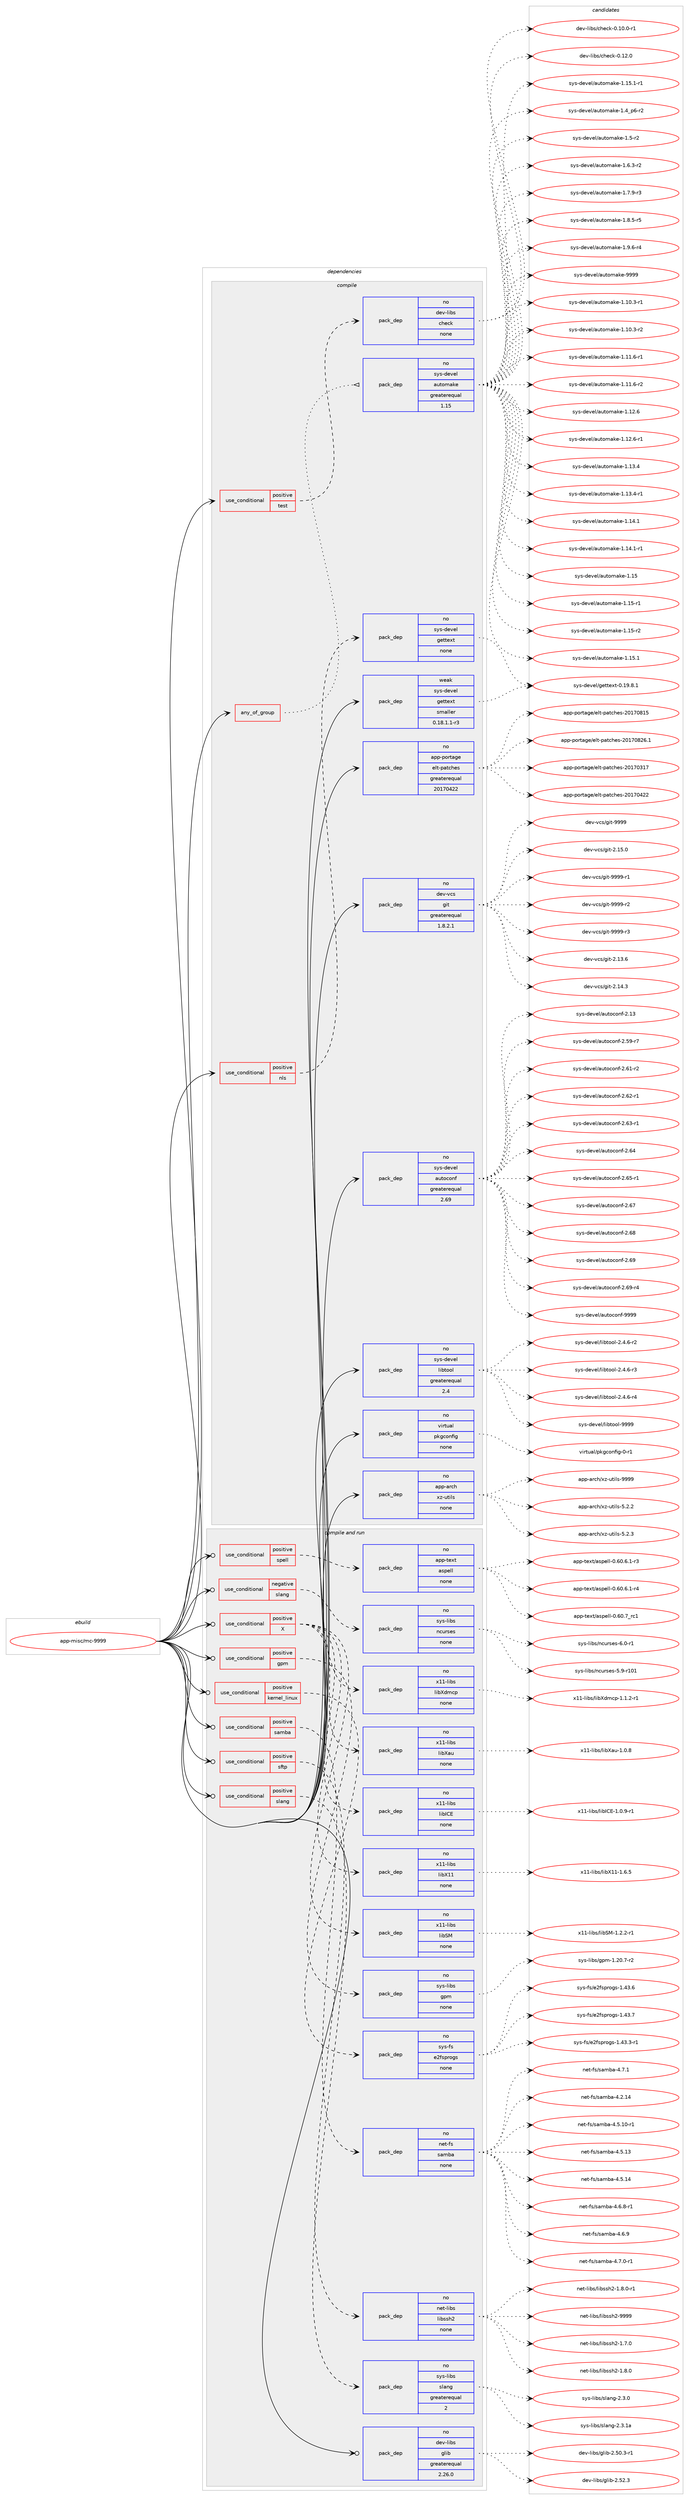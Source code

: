 digraph prolog {

# *************
# Graph options
# *************

newrank=true;
concentrate=true;
compound=true;
graph [rankdir=LR,fontname=Helvetica,fontsize=10,ranksep=1.5];#, ranksep=2.5, nodesep=0.2];
edge  [arrowhead=vee];
node  [fontname=Helvetica,fontsize=10];

# **********
# The ebuild
# **********

subgraph cluster_leftcol {
color=gray;
rank=same;
label=<<i>ebuild</i>>;
id [label="app-misc/mc-9999", color=red, width=4, href="../app-misc/mc-9999.svg"];
}

# ****************
# The dependencies
# ****************

subgraph cluster_midcol {
color=gray;
label=<<i>dependencies</i>>;
subgraph cluster_compile {
fillcolor="#eeeeee";
style=filled;
label=<<i>compile</i>>;
subgraph any760 {
dependency47125 [label=<<TABLE BORDER="0" CELLBORDER="1" CELLSPACING="0" CELLPADDING="4"><TR><TD CELLPADDING="10">any_of_group</TD></TR></TABLE>>, shape=none, color=red];subgraph pack33728 {
dependency47126 [label=<<TABLE BORDER="0" CELLBORDER="1" CELLSPACING="0" CELLPADDING="4" WIDTH="220"><TR><TD ROWSPAN="6" CELLPADDING="30">pack_dep</TD></TR><TR><TD WIDTH="110">no</TD></TR><TR><TD>sys-devel</TD></TR><TR><TD>automake</TD></TR><TR><TD>greaterequal</TD></TR><TR><TD>1.15</TD></TR></TABLE>>, shape=none, color=blue];
}
dependency47125:e -> dependency47126:w [weight=20,style="dotted",arrowhead="oinv"];
}
id:e -> dependency47125:w [weight=20,style="solid",arrowhead="vee"];
subgraph cond12616 {
dependency47127 [label=<<TABLE BORDER="0" CELLBORDER="1" CELLSPACING="0" CELLPADDING="4"><TR><TD ROWSPAN="3" CELLPADDING="10">use_conditional</TD></TR><TR><TD>positive</TD></TR><TR><TD>nls</TD></TR></TABLE>>, shape=none, color=red];
subgraph pack33729 {
dependency47128 [label=<<TABLE BORDER="0" CELLBORDER="1" CELLSPACING="0" CELLPADDING="4" WIDTH="220"><TR><TD ROWSPAN="6" CELLPADDING="30">pack_dep</TD></TR><TR><TD WIDTH="110">no</TD></TR><TR><TD>sys-devel</TD></TR><TR><TD>gettext</TD></TR><TR><TD>none</TD></TR><TR><TD></TD></TR></TABLE>>, shape=none, color=blue];
}
dependency47127:e -> dependency47128:w [weight=20,style="dashed",arrowhead="vee"];
}
id:e -> dependency47127:w [weight=20,style="solid",arrowhead="vee"];
subgraph cond12617 {
dependency47129 [label=<<TABLE BORDER="0" CELLBORDER="1" CELLSPACING="0" CELLPADDING="4"><TR><TD ROWSPAN="3" CELLPADDING="10">use_conditional</TD></TR><TR><TD>positive</TD></TR><TR><TD>test</TD></TR></TABLE>>, shape=none, color=red];
subgraph pack33730 {
dependency47130 [label=<<TABLE BORDER="0" CELLBORDER="1" CELLSPACING="0" CELLPADDING="4" WIDTH="220"><TR><TD ROWSPAN="6" CELLPADDING="30">pack_dep</TD></TR><TR><TD WIDTH="110">no</TD></TR><TR><TD>dev-libs</TD></TR><TR><TD>check</TD></TR><TR><TD>none</TD></TR><TR><TD></TD></TR></TABLE>>, shape=none, color=blue];
}
dependency47129:e -> dependency47130:w [weight=20,style="dashed",arrowhead="vee"];
}
id:e -> dependency47129:w [weight=20,style="solid",arrowhead="vee"];
subgraph pack33731 {
dependency47131 [label=<<TABLE BORDER="0" CELLBORDER="1" CELLSPACING="0" CELLPADDING="4" WIDTH="220"><TR><TD ROWSPAN="6" CELLPADDING="30">pack_dep</TD></TR><TR><TD WIDTH="110">no</TD></TR><TR><TD>app-arch</TD></TR><TR><TD>xz-utils</TD></TR><TR><TD>none</TD></TR><TR><TD></TD></TR></TABLE>>, shape=none, color=blue];
}
id:e -> dependency47131:w [weight=20,style="solid",arrowhead="vee"];
subgraph pack33732 {
dependency47132 [label=<<TABLE BORDER="0" CELLBORDER="1" CELLSPACING="0" CELLPADDING="4" WIDTH="220"><TR><TD ROWSPAN="6" CELLPADDING="30">pack_dep</TD></TR><TR><TD WIDTH="110">no</TD></TR><TR><TD>app-portage</TD></TR><TR><TD>elt-patches</TD></TR><TR><TD>greaterequal</TD></TR><TR><TD>20170422</TD></TR></TABLE>>, shape=none, color=blue];
}
id:e -> dependency47132:w [weight=20,style="solid",arrowhead="vee"];
subgraph pack33733 {
dependency47133 [label=<<TABLE BORDER="0" CELLBORDER="1" CELLSPACING="0" CELLPADDING="4" WIDTH="220"><TR><TD ROWSPAN="6" CELLPADDING="30">pack_dep</TD></TR><TR><TD WIDTH="110">no</TD></TR><TR><TD>dev-vcs</TD></TR><TR><TD>git</TD></TR><TR><TD>greaterequal</TD></TR><TR><TD>1.8.2.1</TD></TR></TABLE>>, shape=none, color=blue];
}
id:e -> dependency47133:w [weight=20,style="solid",arrowhead="vee"];
subgraph pack33734 {
dependency47134 [label=<<TABLE BORDER="0" CELLBORDER="1" CELLSPACING="0" CELLPADDING="4" WIDTH="220"><TR><TD ROWSPAN="6" CELLPADDING="30">pack_dep</TD></TR><TR><TD WIDTH="110">no</TD></TR><TR><TD>sys-devel</TD></TR><TR><TD>autoconf</TD></TR><TR><TD>greaterequal</TD></TR><TR><TD>2.69</TD></TR></TABLE>>, shape=none, color=blue];
}
id:e -> dependency47134:w [weight=20,style="solid",arrowhead="vee"];
subgraph pack33735 {
dependency47135 [label=<<TABLE BORDER="0" CELLBORDER="1" CELLSPACING="0" CELLPADDING="4" WIDTH="220"><TR><TD ROWSPAN="6" CELLPADDING="30">pack_dep</TD></TR><TR><TD WIDTH="110">no</TD></TR><TR><TD>sys-devel</TD></TR><TR><TD>libtool</TD></TR><TR><TD>greaterequal</TD></TR><TR><TD>2.4</TD></TR></TABLE>>, shape=none, color=blue];
}
id:e -> dependency47135:w [weight=20,style="solid",arrowhead="vee"];
subgraph pack33736 {
dependency47136 [label=<<TABLE BORDER="0" CELLBORDER="1" CELLSPACING="0" CELLPADDING="4" WIDTH="220"><TR><TD ROWSPAN="6" CELLPADDING="30">pack_dep</TD></TR><TR><TD WIDTH="110">no</TD></TR><TR><TD>virtual</TD></TR><TR><TD>pkgconfig</TD></TR><TR><TD>none</TD></TR><TR><TD></TD></TR></TABLE>>, shape=none, color=blue];
}
id:e -> dependency47136:w [weight=20,style="solid",arrowhead="vee"];
subgraph pack33737 {
dependency47137 [label=<<TABLE BORDER="0" CELLBORDER="1" CELLSPACING="0" CELLPADDING="4" WIDTH="220"><TR><TD ROWSPAN="6" CELLPADDING="30">pack_dep</TD></TR><TR><TD WIDTH="110">weak</TD></TR><TR><TD>sys-devel</TD></TR><TR><TD>gettext</TD></TR><TR><TD>smaller</TD></TR><TR><TD>0.18.1.1-r3</TD></TR></TABLE>>, shape=none, color=blue];
}
id:e -> dependency47137:w [weight=20,style="solid",arrowhead="vee"];
}
subgraph cluster_compileandrun {
fillcolor="#eeeeee";
style=filled;
label=<<i>compile and run</i>>;
subgraph cond12618 {
dependency47138 [label=<<TABLE BORDER="0" CELLBORDER="1" CELLSPACING="0" CELLPADDING="4"><TR><TD ROWSPAN="3" CELLPADDING="10">use_conditional</TD></TR><TR><TD>negative</TD></TR><TR><TD>slang</TD></TR></TABLE>>, shape=none, color=red];
subgraph pack33738 {
dependency47139 [label=<<TABLE BORDER="0" CELLBORDER="1" CELLSPACING="0" CELLPADDING="4" WIDTH="220"><TR><TD ROWSPAN="6" CELLPADDING="30">pack_dep</TD></TR><TR><TD WIDTH="110">no</TD></TR><TR><TD>sys-libs</TD></TR><TR><TD>ncurses</TD></TR><TR><TD>none</TD></TR><TR><TD></TD></TR></TABLE>>, shape=none, color=blue];
}
dependency47138:e -> dependency47139:w [weight=20,style="dashed",arrowhead="vee"];
}
id:e -> dependency47138:w [weight=20,style="solid",arrowhead="odotvee"];
subgraph cond12619 {
dependency47140 [label=<<TABLE BORDER="0" CELLBORDER="1" CELLSPACING="0" CELLPADDING="4"><TR><TD ROWSPAN="3" CELLPADDING="10">use_conditional</TD></TR><TR><TD>positive</TD></TR><TR><TD>X</TD></TR></TABLE>>, shape=none, color=red];
subgraph pack33739 {
dependency47141 [label=<<TABLE BORDER="0" CELLBORDER="1" CELLSPACING="0" CELLPADDING="4" WIDTH="220"><TR><TD ROWSPAN="6" CELLPADDING="30">pack_dep</TD></TR><TR><TD WIDTH="110">no</TD></TR><TR><TD>x11-libs</TD></TR><TR><TD>libX11</TD></TR><TR><TD>none</TD></TR><TR><TD></TD></TR></TABLE>>, shape=none, color=blue];
}
dependency47140:e -> dependency47141:w [weight=20,style="dashed",arrowhead="vee"];
subgraph pack33740 {
dependency47142 [label=<<TABLE BORDER="0" CELLBORDER="1" CELLSPACING="0" CELLPADDING="4" WIDTH="220"><TR><TD ROWSPAN="6" CELLPADDING="30">pack_dep</TD></TR><TR><TD WIDTH="110">no</TD></TR><TR><TD>x11-libs</TD></TR><TR><TD>libICE</TD></TR><TR><TD>none</TD></TR><TR><TD></TD></TR></TABLE>>, shape=none, color=blue];
}
dependency47140:e -> dependency47142:w [weight=20,style="dashed",arrowhead="vee"];
subgraph pack33741 {
dependency47143 [label=<<TABLE BORDER="0" CELLBORDER="1" CELLSPACING="0" CELLPADDING="4" WIDTH="220"><TR><TD ROWSPAN="6" CELLPADDING="30">pack_dep</TD></TR><TR><TD WIDTH="110">no</TD></TR><TR><TD>x11-libs</TD></TR><TR><TD>libXau</TD></TR><TR><TD>none</TD></TR><TR><TD></TD></TR></TABLE>>, shape=none, color=blue];
}
dependency47140:e -> dependency47143:w [weight=20,style="dashed",arrowhead="vee"];
subgraph pack33742 {
dependency47144 [label=<<TABLE BORDER="0" CELLBORDER="1" CELLSPACING="0" CELLPADDING="4" WIDTH="220"><TR><TD ROWSPAN="6" CELLPADDING="30">pack_dep</TD></TR><TR><TD WIDTH="110">no</TD></TR><TR><TD>x11-libs</TD></TR><TR><TD>libXdmcp</TD></TR><TR><TD>none</TD></TR><TR><TD></TD></TR></TABLE>>, shape=none, color=blue];
}
dependency47140:e -> dependency47144:w [weight=20,style="dashed",arrowhead="vee"];
subgraph pack33743 {
dependency47145 [label=<<TABLE BORDER="0" CELLBORDER="1" CELLSPACING="0" CELLPADDING="4" WIDTH="220"><TR><TD ROWSPAN="6" CELLPADDING="30">pack_dep</TD></TR><TR><TD WIDTH="110">no</TD></TR><TR><TD>x11-libs</TD></TR><TR><TD>libSM</TD></TR><TR><TD>none</TD></TR><TR><TD></TD></TR></TABLE>>, shape=none, color=blue];
}
dependency47140:e -> dependency47145:w [weight=20,style="dashed",arrowhead="vee"];
}
id:e -> dependency47140:w [weight=20,style="solid",arrowhead="odotvee"];
subgraph cond12620 {
dependency47146 [label=<<TABLE BORDER="0" CELLBORDER="1" CELLSPACING="0" CELLPADDING="4"><TR><TD ROWSPAN="3" CELLPADDING="10">use_conditional</TD></TR><TR><TD>positive</TD></TR><TR><TD>gpm</TD></TR></TABLE>>, shape=none, color=red];
subgraph pack33744 {
dependency47147 [label=<<TABLE BORDER="0" CELLBORDER="1" CELLSPACING="0" CELLPADDING="4" WIDTH="220"><TR><TD ROWSPAN="6" CELLPADDING="30">pack_dep</TD></TR><TR><TD WIDTH="110">no</TD></TR><TR><TD>sys-libs</TD></TR><TR><TD>gpm</TD></TR><TR><TD>none</TD></TR><TR><TD></TD></TR></TABLE>>, shape=none, color=blue];
}
dependency47146:e -> dependency47147:w [weight=20,style="dashed",arrowhead="vee"];
}
id:e -> dependency47146:w [weight=20,style="solid",arrowhead="odotvee"];
subgraph cond12621 {
dependency47148 [label=<<TABLE BORDER="0" CELLBORDER="1" CELLSPACING="0" CELLPADDING="4"><TR><TD ROWSPAN="3" CELLPADDING="10">use_conditional</TD></TR><TR><TD>positive</TD></TR><TR><TD>kernel_linux</TD></TR></TABLE>>, shape=none, color=red];
subgraph pack33745 {
dependency47149 [label=<<TABLE BORDER="0" CELLBORDER="1" CELLSPACING="0" CELLPADDING="4" WIDTH="220"><TR><TD ROWSPAN="6" CELLPADDING="30">pack_dep</TD></TR><TR><TD WIDTH="110">no</TD></TR><TR><TD>sys-fs</TD></TR><TR><TD>e2fsprogs</TD></TR><TR><TD>none</TD></TR><TR><TD></TD></TR></TABLE>>, shape=none, color=blue];
}
dependency47148:e -> dependency47149:w [weight=20,style="dashed",arrowhead="vee"];
}
id:e -> dependency47148:w [weight=20,style="solid",arrowhead="odotvee"];
subgraph cond12622 {
dependency47150 [label=<<TABLE BORDER="0" CELLBORDER="1" CELLSPACING="0" CELLPADDING="4"><TR><TD ROWSPAN="3" CELLPADDING="10">use_conditional</TD></TR><TR><TD>positive</TD></TR><TR><TD>samba</TD></TR></TABLE>>, shape=none, color=red];
subgraph pack33746 {
dependency47151 [label=<<TABLE BORDER="0" CELLBORDER="1" CELLSPACING="0" CELLPADDING="4" WIDTH="220"><TR><TD ROWSPAN="6" CELLPADDING="30">pack_dep</TD></TR><TR><TD WIDTH="110">no</TD></TR><TR><TD>net-fs</TD></TR><TR><TD>samba</TD></TR><TR><TD>none</TD></TR><TR><TD></TD></TR></TABLE>>, shape=none, color=blue];
}
dependency47150:e -> dependency47151:w [weight=20,style="dashed",arrowhead="vee"];
}
id:e -> dependency47150:w [weight=20,style="solid",arrowhead="odotvee"];
subgraph cond12623 {
dependency47152 [label=<<TABLE BORDER="0" CELLBORDER="1" CELLSPACING="0" CELLPADDING="4"><TR><TD ROWSPAN="3" CELLPADDING="10">use_conditional</TD></TR><TR><TD>positive</TD></TR><TR><TD>sftp</TD></TR></TABLE>>, shape=none, color=red];
subgraph pack33747 {
dependency47153 [label=<<TABLE BORDER="0" CELLBORDER="1" CELLSPACING="0" CELLPADDING="4" WIDTH="220"><TR><TD ROWSPAN="6" CELLPADDING="30">pack_dep</TD></TR><TR><TD WIDTH="110">no</TD></TR><TR><TD>net-libs</TD></TR><TR><TD>libssh2</TD></TR><TR><TD>none</TD></TR><TR><TD></TD></TR></TABLE>>, shape=none, color=blue];
}
dependency47152:e -> dependency47153:w [weight=20,style="dashed",arrowhead="vee"];
}
id:e -> dependency47152:w [weight=20,style="solid",arrowhead="odotvee"];
subgraph cond12624 {
dependency47154 [label=<<TABLE BORDER="0" CELLBORDER="1" CELLSPACING="0" CELLPADDING="4"><TR><TD ROWSPAN="3" CELLPADDING="10">use_conditional</TD></TR><TR><TD>positive</TD></TR><TR><TD>slang</TD></TR></TABLE>>, shape=none, color=red];
subgraph pack33748 {
dependency47155 [label=<<TABLE BORDER="0" CELLBORDER="1" CELLSPACING="0" CELLPADDING="4" WIDTH="220"><TR><TD ROWSPAN="6" CELLPADDING="30">pack_dep</TD></TR><TR><TD WIDTH="110">no</TD></TR><TR><TD>sys-libs</TD></TR><TR><TD>slang</TD></TR><TR><TD>greaterequal</TD></TR><TR><TD>2</TD></TR></TABLE>>, shape=none, color=blue];
}
dependency47154:e -> dependency47155:w [weight=20,style="dashed",arrowhead="vee"];
}
id:e -> dependency47154:w [weight=20,style="solid",arrowhead="odotvee"];
subgraph cond12625 {
dependency47156 [label=<<TABLE BORDER="0" CELLBORDER="1" CELLSPACING="0" CELLPADDING="4"><TR><TD ROWSPAN="3" CELLPADDING="10">use_conditional</TD></TR><TR><TD>positive</TD></TR><TR><TD>spell</TD></TR></TABLE>>, shape=none, color=red];
subgraph pack33749 {
dependency47157 [label=<<TABLE BORDER="0" CELLBORDER="1" CELLSPACING="0" CELLPADDING="4" WIDTH="220"><TR><TD ROWSPAN="6" CELLPADDING="30">pack_dep</TD></TR><TR><TD WIDTH="110">no</TD></TR><TR><TD>app-text</TD></TR><TR><TD>aspell</TD></TR><TR><TD>none</TD></TR><TR><TD></TD></TR></TABLE>>, shape=none, color=blue];
}
dependency47156:e -> dependency47157:w [weight=20,style="dashed",arrowhead="vee"];
}
id:e -> dependency47156:w [weight=20,style="solid",arrowhead="odotvee"];
subgraph pack33750 {
dependency47158 [label=<<TABLE BORDER="0" CELLBORDER="1" CELLSPACING="0" CELLPADDING="4" WIDTH="220"><TR><TD ROWSPAN="6" CELLPADDING="30">pack_dep</TD></TR><TR><TD WIDTH="110">no</TD></TR><TR><TD>dev-libs</TD></TR><TR><TD>glib</TD></TR><TR><TD>greaterequal</TD></TR><TR><TD>2.26.0</TD></TR></TABLE>>, shape=none, color=blue];
}
id:e -> dependency47158:w [weight=20,style="solid",arrowhead="odotvee"];
}
subgraph cluster_run {
fillcolor="#eeeeee";
style=filled;
label=<<i>run</i>>;
}
}

# **************
# The candidates
# **************

subgraph cluster_choices {
rank=same;
color=gray;
label=<<i>candidates</i>>;

subgraph choice33728 {
color=black;
nodesep=1;
choice11512111545100101118101108479711711611110997107101454946494846514511449 [label="sys-devel/automake-1.10.3-r1", color=red, width=4,href="../sys-devel/automake-1.10.3-r1.svg"];
choice11512111545100101118101108479711711611110997107101454946494846514511450 [label="sys-devel/automake-1.10.3-r2", color=red, width=4,href="../sys-devel/automake-1.10.3-r2.svg"];
choice11512111545100101118101108479711711611110997107101454946494946544511449 [label="sys-devel/automake-1.11.6-r1", color=red, width=4,href="../sys-devel/automake-1.11.6-r1.svg"];
choice11512111545100101118101108479711711611110997107101454946494946544511450 [label="sys-devel/automake-1.11.6-r2", color=red, width=4,href="../sys-devel/automake-1.11.6-r2.svg"];
choice1151211154510010111810110847971171161111099710710145494649504654 [label="sys-devel/automake-1.12.6", color=red, width=4,href="../sys-devel/automake-1.12.6.svg"];
choice11512111545100101118101108479711711611110997107101454946495046544511449 [label="sys-devel/automake-1.12.6-r1", color=red, width=4,href="../sys-devel/automake-1.12.6-r1.svg"];
choice1151211154510010111810110847971171161111099710710145494649514652 [label="sys-devel/automake-1.13.4", color=red, width=4,href="../sys-devel/automake-1.13.4.svg"];
choice11512111545100101118101108479711711611110997107101454946495146524511449 [label="sys-devel/automake-1.13.4-r1", color=red, width=4,href="../sys-devel/automake-1.13.4-r1.svg"];
choice1151211154510010111810110847971171161111099710710145494649524649 [label="sys-devel/automake-1.14.1", color=red, width=4,href="../sys-devel/automake-1.14.1.svg"];
choice11512111545100101118101108479711711611110997107101454946495246494511449 [label="sys-devel/automake-1.14.1-r1", color=red, width=4,href="../sys-devel/automake-1.14.1-r1.svg"];
choice115121115451001011181011084797117116111109971071014549464953 [label="sys-devel/automake-1.15", color=red, width=4,href="../sys-devel/automake-1.15.svg"];
choice1151211154510010111810110847971171161111099710710145494649534511449 [label="sys-devel/automake-1.15-r1", color=red, width=4,href="../sys-devel/automake-1.15-r1.svg"];
choice1151211154510010111810110847971171161111099710710145494649534511450 [label="sys-devel/automake-1.15-r2", color=red, width=4,href="../sys-devel/automake-1.15-r2.svg"];
choice1151211154510010111810110847971171161111099710710145494649534649 [label="sys-devel/automake-1.15.1", color=red, width=4,href="../sys-devel/automake-1.15.1.svg"];
choice11512111545100101118101108479711711611110997107101454946495346494511449 [label="sys-devel/automake-1.15.1-r1", color=red, width=4,href="../sys-devel/automake-1.15.1-r1.svg"];
choice115121115451001011181011084797117116111109971071014549465295112544511450 [label="sys-devel/automake-1.4_p6-r2", color=red, width=4,href="../sys-devel/automake-1.4_p6-r2.svg"];
choice11512111545100101118101108479711711611110997107101454946534511450 [label="sys-devel/automake-1.5-r2", color=red, width=4,href="../sys-devel/automake-1.5-r2.svg"];
choice115121115451001011181011084797117116111109971071014549465446514511450 [label="sys-devel/automake-1.6.3-r2", color=red, width=4,href="../sys-devel/automake-1.6.3-r2.svg"];
choice115121115451001011181011084797117116111109971071014549465546574511451 [label="sys-devel/automake-1.7.9-r3", color=red, width=4,href="../sys-devel/automake-1.7.9-r3.svg"];
choice115121115451001011181011084797117116111109971071014549465646534511453 [label="sys-devel/automake-1.8.5-r5", color=red, width=4,href="../sys-devel/automake-1.8.5-r5.svg"];
choice115121115451001011181011084797117116111109971071014549465746544511452 [label="sys-devel/automake-1.9.6-r4", color=red, width=4,href="../sys-devel/automake-1.9.6-r4.svg"];
choice115121115451001011181011084797117116111109971071014557575757 [label="sys-devel/automake-9999", color=red, width=4,href="../sys-devel/automake-9999.svg"];
dependency47126:e -> choice11512111545100101118101108479711711611110997107101454946494846514511449:w [style=dotted,weight="100"];
dependency47126:e -> choice11512111545100101118101108479711711611110997107101454946494846514511450:w [style=dotted,weight="100"];
dependency47126:e -> choice11512111545100101118101108479711711611110997107101454946494946544511449:w [style=dotted,weight="100"];
dependency47126:e -> choice11512111545100101118101108479711711611110997107101454946494946544511450:w [style=dotted,weight="100"];
dependency47126:e -> choice1151211154510010111810110847971171161111099710710145494649504654:w [style=dotted,weight="100"];
dependency47126:e -> choice11512111545100101118101108479711711611110997107101454946495046544511449:w [style=dotted,weight="100"];
dependency47126:e -> choice1151211154510010111810110847971171161111099710710145494649514652:w [style=dotted,weight="100"];
dependency47126:e -> choice11512111545100101118101108479711711611110997107101454946495146524511449:w [style=dotted,weight="100"];
dependency47126:e -> choice1151211154510010111810110847971171161111099710710145494649524649:w [style=dotted,weight="100"];
dependency47126:e -> choice11512111545100101118101108479711711611110997107101454946495246494511449:w [style=dotted,weight="100"];
dependency47126:e -> choice115121115451001011181011084797117116111109971071014549464953:w [style=dotted,weight="100"];
dependency47126:e -> choice1151211154510010111810110847971171161111099710710145494649534511449:w [style=dotted,weight="100"];
dependency47126:e -> choice1151211154510010111810110847971171161111099710710145494649534511450:w [style=dotted,weight="100"];
dependency47126:e -> choice1151211154510010111810110847971171161111099710710145494649534649:w [style=dotted,weight="100"];
dependency47126:e -> choice11512111545100101118101108479711711611110997107101454946495346494511449:w [style=dotted,weight="100"];
dependency47126:e -> choice115121115451001011181011084797117116111109971071014549465295112544511450:w [style=dotted,weight="100"];
dependency47126:e -> choice11512111545100101118101108479711711611110997107101454946534511450:w [style=dotted,weight="100"];
dependency47126:e -> choice115121115451001011181011084797117116111109971071014549465446514511450:w [style=dotted,weight="100"];
dependency47126:e -> choice115121115451001011181011084797117116111109971071014549465546574511451:w [style=dotted,weight="100"];
dependency47126:e -> choice115121115451001011181011084797117116111109971071014549465646534511453:w [style=dotted,weight="100"];
dependency47126:e -> choice115121115451001011181011084797117116111109971071014549465746544511452:w [style=dotted,weight="100"];
dependency47126:e -> choice115121115451001011181011084797117116111109971071014557575757:w [style=dotted,weight="100"];
}
subgraph choice33729 {
color=black;
nodesep=1;
choice1151211154510010111810110847103101116116101120116454846495746564649 [label="sys-devel/gettext-0.19.8.1", color=red, width=4,href="../sys-devel/gettext-0.19.8.1.svg"];
dependency47128:e -> choice1151211154510010111810110847103101116116101120116454846495746564649:w [style=dotted,weight="100"];
}
subgraph choice33730 {
color=black;
nodesep=1;
choice1001011184510810598115479910410199107454846494846484511449 [label="dev-libs/check-0.10.0-r1", color=red, width=4,href="../dev-libs/check-0.10.0-r1.svg"];
choice100101118451081059811547991041019910745484649504648 [label="dev-libs/check-0.12.0", color=red, width=4,href="../dev-libs/check-0.12.0.svg"];
dependency47130:e -> choice1001011184510810598115479910410199107454846494846484511449:w [style=dotted,weight="100"];
dependency47130:e -> choice100101118451081059811547991041019910745484649504648:w [style=dotted,weight="100"];
}
subgraph choice33731 {
color=black;
nodesep=1;
choice971121124597114991044712012245117116105108115455346504650 [label="app-arch/xz-utils-5.2.2", color=red, width=4,href="../app-arch/xz-utils-5.2.2.svg"];
choice971121124597114991044712012245117116105108115455346504651 [label="app-arch/xz-utils-5.2.3", color=red, width=4,href="../app-arch/xz-utils-5.2.3.svg"];
choice9711211245971149910447120122451171161051081154557575757 [label="app-arch/xz-utils-9999", color=red, width=4,href="../app-arch/xz-utils-9999.svg"];
dependency47131:e -> choice971121124597114991044712012245117116105108115455346504650:w [style=dotted,weight="100"];
dependency47131:e -> choice971121124597114991044712012245117116105108115455346504651:w [style=dotted,weight="100"];
dependency47131:e -> choice9711211245971149910447120122451171161051081154557575757:w [style=dotted,weight="100"];
}
subgraph choice33732 {
color=black;
nodesep=1;
choice97112112451121111141169710310147101108116451129711699104101115455048495548514955 [label="app-portage/elt-patches-20170317", color=red, width=4,href="../app-portage/elt-patches-20170317.svg"];
choice97112112451121111141169710310147101108116451129711699104101115455048495548525050 [label="app-portage/elt-patches-20170422", color=red, width=4,href="../app-portage/elt-patches-20170422.svg"];
choice97112112451121111141169710310147101108116451129711699104101115455048495548564953 [label="app-portage/elt-patches-20170815", color=red, width=4,href="../app-portage/elt-patches-20170815.svg"];
choice971121124511211111411697103101471011081164511297116991041011154550484955485650544649 [label="app-portage/elt-patches-20170826.1", color=red, width=4,href="../app-portage/elt-patches-20170826.1.svg"];
dependency47132:e -> choice97112112451121111141169710310147101108116451129711699104101115455048495548514955:w [style=dotted,weight="100"];
dependency47132:e -> choice97112112451121111141169710310147101108116451129711699104101115455048495548525050:w [style=dotted,weight="100"];
dependency47132:e -> choice97112112451121111141169710310147101108116451129711699104101115455048495548564953:w [style=dotted,weight="100"];
dependency47132:e -> choice971121124511211111411697103101471011081164511297116991041011154550484955485650544649:w [style=dotted,weight="100"];
}
subgraph choice33733 {
color=black;
nodesep=1;
choice10010111845118991154710310511645504649514654 [label="dev-vcs/git-2.13.6", color=red, width=4,href="../dev-vcs/git-2.13.6.svg"];
choice10010111845118991154710310511645504649524651 [label="dev-vcs/git-2.14.3", color=red, width=4,href="../dev-vcs/git-2.14.3.svg"];
choice10010111845118991154710310511645504649534648 [label="dev-vcs/git-2.15.0", color=red, width=4,href="../dev-vcs/git-2.15.0.svg"];
choice1001011184511899115471031051164557575757 [label="dev-vcs/git-9999", color=red, width=4,href="../dev-vcs/git-9999.svg"];
choice10010111845118991154710310511645575757574511449 [label="dev-vcs/git-9999-r1", color=red, width=4,href="../dev-vcs/git-9999-r1.svg"];
choice10010111845118991154710310511645575757574511450 [label="dev-vcs/git-9999-r2", color=red, width=4,href="../dev-vcs/git-9999-r2.svg"];
choice10010111845118991154710310511645575757574511451 [label="dev-vcs/git-9999-r3", color=red, width=4,href="../dev-vcs/git-9999-r3.svg"];
dependency47133:e -> choice10010111845118991154710310511645504649514654:w [style=dotted,weight="100"];
dependency47133:e -> choice10010111845118991154710310511645504649524651:w [style=dotted,weight="100"];
dependency47133:e -> choice10010111845118991154710310511645504649534648:w [style=dotted,weight="100"];
dependency47133:e -> choice1001011184511899115471031051164557575757:w [style=dotted,weight="100"];
dependency47133:e -> choice10010111845118991154710310511645575757574511449:w [style=dotted,weight="100"];
dependency47133:e -> choice10010111845118991154710310511645575757574511450:w [style=dotted,weight="100"];
dependency47133:e -> choice10010111845118991154710310511645575757574511451:w [style=dotted,weight="100"];
}
subgraph choice33734 {
color=black;
nodesep=1;
choice115121115451001011181011084797117116111991111101024550464951 [label="sys-devel/autoconf-2.13", color=red, width=4,href="../sys-devel/autoconf-2.13.svg"];
choice1151211154510010111810110847971171161119911111010245504653574511455 [label="sys-devel/autoconf-2.59-r7", color=red, width=4,href="../sys-devel/autoconf-2.59-r7.svg"];
choice1151211154510010111810110847971171161119911111010245504654494511450 [label="sys-devel/autoconf-2.61-r2", color=red, width=4,href="../sys-devel/autoconf-2.61-r2.svg"];
choice1151211154510010111810110847971171161119911111010245504654504511449 [label="sys-devel/autoconf-2.62-r1", color=red, width=4,href="../sys-devel/autoconf-2.62-r1.svg"];
choice1151211154510010111810110847971171161119911111010245504654514511449 [label="sys-devel/autoconf-2.63-r1", color=red, width=4,href="../sys-devel/autoconf-2.63-r1.svg"];
choice115121115451001011181011084797117116111991111101024550465452 [label="sys-devel/autoconf-2.64", color=red, width=4,href="../sys-devel/autoconf-2.64.svg"];
choice1151211154510010111810110847971171161119911111010245504654534511449 [label="sys-devel/autoconf-2.65-r1", color=red, width=4,href="../sys-devel/autoconf-2.65-r1.svg"];
choice115121115451001011181011084797117116111991111101024550465455 [label="sys-devel/autoconf-2.67", color=red, width=4,href="../sys-devel/autoconf-2.67.svg"];
choice115121115451001011181011084797117116111991111101024550465456 [label="sys-devel/autoconf-2.68", color=red, width=4,href="../sys-devel/autoconf-2.68.svg"];
choice115121115451001011181011084797117116111991111101024550465457 [label="sys-devel/autoconf-2.69", color=red, width=4,href="../sys-devel/autoconf-2.69.svg"];
choice1151211154510010111810110847971171161119911111010245504654574511452 [label="sys-devel/autoconf-2.69-r4", color=red, width=4,href="../sys-devel/autoconf-2.69-r4.svg"];
choice115121115451001011181011084797117116111991111101024557575757 [label="sys-devel/autoconf-9999", color=red, width=4,href="../sys-devel/autoconf-9999.svg"];
dependency47134:e -> choice115121115451001011181011084797117116111991111101024550464951:w [style=dotted,weight="100"];
dependency47134:e -> choice1151211154510010111810110847971171161119911111010245504653574511455:w [style=dotted,weight="100"];
dependency47134:e -> choice1151211154510010111810110847971171161119911111010245504654494511450:w [style=dotted,weight="100"];
dependency47134:e -> choice1151211154510010111810110847971171161119911111010245504654504511449:w [style=dotted,weight="100"];
dependency47134:e -> choice1151211154510010111810110847971171161119911111010245504654514511449:w [style=dotted,weight="100"];
dependency47134:e -> choice115121115451001011181011084797117116111991111101024550465452:w [style=dotted,weight="100"];
dependency47134:e -> choice1151211154510010111810110847971171161119911111010245504654534511449:w [style=dotted,weight="100"];
dependency47134:e -> choice115121115451001011181011084797117116111991111101024550465455:w [style=dotted,weight="100"];
dependency47134:e -> choice115121115451001011181011084797117116111991111101024550465456:w [style=dotted,weight="100"];
dependency47134:e -> choice115121115451001011181011084797117116111991111101024550465457:w [style=dotted,weight="100"];
dependency47134:e -> choice1151211154510010111810110847971171161119911111010245504654574511452:w [style=dotted,weight="100"];
dependency47134:e -> choice115121115451001011181011084797117116111991111101024557575757:w [style=dotted,weight="100"];
}
subgraph choice33735 {
color=black;
nodesep=1;
choice1151211154510010111810110847108105981161111111084550465246544511450 [label="sys-devel/libtool-2.4.6-r2", color=red, width=4,href="../sys-devel/libtool-2.4.6-r2.svg"];
choice1151211154510010111810110847108105981161111111084550465246544511451 [label="sys-devel/libtool-2.4.6-r3", color=red, width=4,href="../sys-devel/libtool-2.4.6-r3.svg"];
choice1151211154510010111810110847108105981161111111084550465246544511452 [label="sys-devel/libtool-2.4.6-r4", color=red, width=4,href="../sys-devel/libtool-2.4.6-r4.svg"];
choice1151211154510010111810110847108105981161111111084557575757 [label="sys-devel/libtool-9999", color=red, width=4,href="../sys-devel/libtool-9999.svg"];
dependency47135:e -> choice1151211154510010111810110847108105981161111111084550465246544511450:w [style=dotted,weight="100"];
dependency47135:e -> choice1151211154510010111810110847108105981161111111084550465246544511451:w [style=dotted,weight="100"];
dependency47135:e -> choice1151211154510010111810110847108105981161111111084550465246544511452:w [style=dotted,weight="100"];
dependency47135:e -> choice1151211154510010111810110847108105981161111111084557575757:w [style=dotted,weight="100"];
}
subgraph choice33736 {
color=black;
nodesep=1;
choice11810511411611797108471121071039911111010210510345484511449 [label="virtual/pkgconfig-0-r1", color=red, width=4,href="../virtual/pkgconfig-0-r1.svg"];
dependency47136:e -> choice11810511411611797108471121071039911111010210510345484511449:w [style=dotted,weight="100"];
}
subgraph choice33737 {
color=black;
nodesep=1;
choice1151211154510010111810110847103101116116101120116454846495746564649 [label="sys-devel/gettext-0.19.8.1", color=red, width=4,href="../sys-devel/gettext-0.19.8.1.svg"];
dependency47137:e -> choice1151211154510010111810110847103101116116101120116454846495746564649:w [style=dotted,weight="100"];
}
subgraph choice33738 {
color=black;
nodesep=1;
choice115121115451081059811547110991171141151011154553465745114494849 [label="sys-libs/ncurses-5.9-r101", color=red, width=4,href="../sys-libs/ncurses-5.9-r101.svg"];
choice11512111545108105981154711099117114115101115455446484511449 [label="sys-libs/ncurses-6.0-r1", color=red, width=4,href="../sys-libs/ncurses-6.0-r1.svg"];
dependency47139:e -> choice115121115451081059811547110991171141151011154553465745114494849:w [style=dotted,weight="100"];
dependency47139:e -> choice11512111545108105981154711099117114115101115455446484511449:w [style=dotted,weight="100"];
}
subgraph choice33739 {
color=black;
nodesep=1;
choice120494945108105981154710810598884949454946544653 [label="x11-libs/libX11-1.6.5", color=red, width=4,href="../x11-libs/libX11-1.6.5.svg"];
dependency47141:e -> choice120494945108105981154710810598884949454946544653:w [style=dotted,weight="100"];
}
subgraph choice33740 {
color=black;
nodesep=1;
choice1204949451081059811547108105987367694549464846574511449 [label="x11-libs/libICE-1.0.9-r1", color=red, width=4,href="../x11-libs/libICE-1.0.9-r1.svg"];
dependency47142:e -> choice1204949451081059811547108105987367694549464846574511449:w [style=dotted,weight="100"];
}
subgraph choice33741 {
color=black;
nodesep=1;
choice1204949451081059811547108105988897117454946484656 [label="x11-libs/libXau-1.0.8", color=red, width=4,href="../x11-libs/libXau-1.0.8.svg"];
dependency47143:e -> choice1204949451081059811547108105988897117454946484656:w [style=dotted,weight="100"];
}
subgraph choice33742 {
color=black;
nodesep=1;
choice12049494510810598115471081059888100109991124549464946504511449 [label="x11-libs/libXdmcp-1.1.2-r1", color=red, width=4,href="../x11-libs/libXdmcp-1.1.2-r1.svg"];
dependency47144:e -> choice12049494510810598115471081059888100109991124549464946504511449:w [style=dotted,weight="100"];
}
subgraph choice33743 {
color=black;
nodesep=1;
choice12049494510810598115471081059883774549465046504511449 [label="x11-libs/libSM-1.2.2-r1", color=red, width=4,href="../x11-libs/libSM-1.2.2-r1.svg"];
dependency47145:e -> choice12049494510810598115471081059883774549465046504511449:w [style=dotted,weight="100"];
}
subgraph choice33744 {
color=black;
nodesep=1;
choice115121115451081059811547103112109454946504846554511450 [label="sys-libs/gpm-1.20.7-r2", color=red, width=4,href="../sys-libs/gpm-1.20.7-r2.svg"];
dependency47147:e -> choice115121115451081059811547103112109454946504846554511450:w [style=dotted,weight="100"];
}
subgraph choice33745 {
color=black;
nodesep=1;
choice115121115451021154710150102115112114111103115454946525146514511449 [label="sys-fs/e2fsprogs-1.43.3-r1", color=red, width=4,href="../sys-fs/e2fsprogs-1.43.3-r1.svg"];
choice11512111545102115471015010211511211411110311545494652514654 [label="sys-fs/e2fsprogs-1.43.6", color=red, width=4,href="../sys-fs/e2fsprogs-1.43.6.svg"];
choice11512111545102115471015010211511211411110311545494652514655 [label="sys-fs/e2fsprogs-1.43.7", color=red, width=4,href="../sys-fs/e2fsprogs-1.43.7.svg"];
dependency47149:e -> choice115121115451021154710150102115112114111103115454946525146514511449:w [style=dotted,weight="100"];
dependency47149:e -> choice11512111545102115471015010211511211411110311545494652514654:w [style=dotted,weight="100"];
dependency47149:e -> choice11512111545102115471015010211511211411110311545494652514655:w [style=dotted,weight="100"];
}
subgraph choice33746 {
color=black;
nodesep=1;
choice110101116451021154711597109989745524650464952 [label="net-fs/samba-4.2.14", color=red, width=4,href="../net-fs/samba-4.2.14.svg"];
choice1101011164510211547115971099897455246534649484511449 [label="net-fs/samba-4.5.10-r1", color=red, width=4,href="../net-fs/samba-4.5.10-r1.svg"];
choice110101116451021154711597109989745524653464951 [label="net-fs/samba-4.5.13", color=red, width=4,href="../net-fs/samba-4.5.13.svg"];
choice110101116451021154711597109989745524653464952 [label="net-fs/samba-4.5.14", color=red, width=4,href="../net-fs/samba-4.5.14.svg"];
choice11010111645102115471159710998974552465446564511449 [label="net-fs/samba-4.6.8-r1", color=red, width=4,href="../net-fs/samba-4.6.8-r1.svg"];
choice1101011164510211547115971099897455246544657 [label="net-fs/samba-4.6.9", color=red, width=4,href="../net-fs/samba-4.6.9.svg"];
choice11010111645102115471159710998974552465546484511449 [label="net-fs/samba-4.7.0-r1", color=red, width=4,href="../net-fs/samba-4.7.0-r1.svg"];
choice1101011164510211547115971099897455246554649 [label="net-fs/samba-4.7.1", color=red, width=4,href="../net-fs/samba-4.7.1.svg"];
dependency47151:e -> choice110101116451021154711597109989745524650464952:w [style=dotted,weight="100"];
dependency47151:e -> choice1101011164510211547115971099897455246534649484511449:w [style=dotted,weight="100"];
dependency47151:e -> choice110101116451021154711597109989745524653464951:w [style=dotted,weight="100"];
dependency47151:e -> choice110101116451021154711597109989745524653464952:w [style=dotted,weight="100"];
dependency47151:e -> choice11010111645102115471159710998974552465446564511449:w [style=dotted,weight="100"];
dependency47151:e -> choice1101011164510211547115971099897455246544657:w [style=dotted,weight="100"];
dependency47151:e -> choice11010111645102115471159710998974552465546484511449:w [style=dotted,weight="100"];
dependency47151:e -> choice1101011164510211547115971099897455246554649:w [style=dotted,weight="100"];
}
subgraph choice33747 {
color=black;
nodesep=1;
choice1101011164510810598115471081059811511510450454946554648 [label="net-libs/libssh2-1.7.0", color=red, width=4,href="../net-libs/libssh2-1.7.0.svg"];
choice1101011164510810598115471081059811511510450454946564648 [label="net-libs/libssh2-1.8.0", color=red, width=4,href="../net-libs/libssh2-1.8.0.svg"];
choice11010111645108105981154710810598115115104504549465646484511449 [label="net-libs/libssh2-1.8.0-r1", color=red, width=4,href="../net-libs/libssh2-1.8.0-r1.svg"];
choice11010111645108105981154710810598115115104504557575757 [label="net-libs/libssh2-9999", color=red, width=4,href="../net-libs/libssh2-9999.svg"];
dependency47153:e -> choice1101011164510810598115471081059811511510450454946554648:w [style=dotted,weight="100"];
dependency47153:e -> choice1101011164510810598115471081059811511510450454946564648:w [style=dotted,weight="100"];
dependency47153:e -> choice11010111645108105981154710810598115115104504549465646484511449:w [style=dotted,weight="100"];
dependency47153:e -> choice11010111645108105981154710810598115115104504557575757:w [style=dotted,weight="100"];
}
subgraph choice33748 {
color=black;
nodesep=1;
choice11512111545108105981154711510897110103455046514648 [label="sys-libs/slang-2.3.0", color=red, width=4,href="../sys-libs/slang-2.3.0.svg"];
choice1151211154510810598115471151089711010345504651464997 [label="sys-libs/slang-2.3.1a", color=red, width=4,href="../sys-libs/slang-2.3.1a.svg"];
dependency47155:e -> choice11512111545108105981154711510897110103455046514648:w [style=dotted,weight="100"];
dependency47155:e -> choice1151211154510810598115471151089711010345504651464997:w [style=dotted,weight="100"];
}
subgraph choice33749 {
color=black;
nodesep=1;
choice971121124511610112011647971151121011081084548465448465446494511451 [label="app-text/aspell-0.60.6.1-r3", color=red, width=4,href="../app-text/aspell-0.60.6.1-r3.svg"];
choice971121124511610112011647971151121011081084548465448465446494511452 [label="app-text/aspell-0.60.6.1-r4", color=red, width=4,href="../app-text/aspell-0.60.6.1-r4.svg"];
choice9711211245116101120116479711511210110810845484654484655951149949 [label="app-text/aspell-0.60.7_rc1", color=red, width=4,href="../app-text/aspell-0.60.7_rc1.svg"];
dependency47157:e -> choice971121124511610112011647971151121011081084548465448465446494511451:w [style=dotted,weight="100"];
dependency47157:e -> choice971121124511610112011647971151121011081084548465448465446494511452:w [style=dotted,weight="100"];
dependency47157:e -> choice9711211245116101120116479711511210110810845484654484655951149949:w [style=dotted,weight="100"];
}
subgraph choice33750 {
color=black;
nodesep=1;
choice10010111845108105981154710310810598455046534846514511449 [label="dev-libs/glib-2.50.3-r1", color=red, width=4,href="../dev-libs/glib-2.50.3-r1.svg"];
choice1001011184510810598115471031081059845504653504651 [label="dev-libs/glib-2.52.3", color=red, width=4,href="../dev-libs/glib-2.52.3.svg"];
dependency47158:e -> choice10010111845108105981154710310810598455046534846514511449:w [style=dotted,weight="100"];
dependency47158:e -> choice1001011184510810598115471031081059845504653504651:w [style=dotted,weight="100"];
}
}

}
